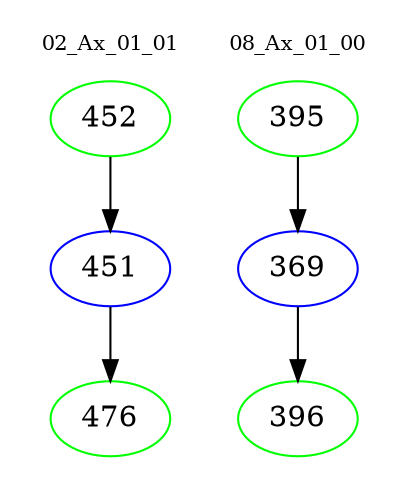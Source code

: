 digraph{
subgraph cluster_0 {
color = white
label = "02_Ax_01_01";
fontsize=10;
T0_452 [label="452", color="green"]
T0_452 -> T0_451 [color="black"]
T0_451 [label="451", color="blue"]
T0_451 -> T0_476 [color="black"]
T0_476 [label="476", color="green"]
}
subgraph cluster_1 {
color = white
label = "08_Ax_01_00";
fontsize=10;
T1_395 [label="395", color="green"]
T1_395 -> T1_369 [color="black"]
T1_369 [label="369", color="blue"]
T1_369 -> T1_396 [color="black"]
T1_396 [label="396", color="green"]
}
}
